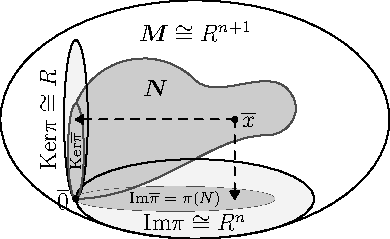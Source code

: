unitsize(0.7cm);
size(10cm);

texpreamble("\usepackage{bm}");

path ker = ellipse((0,0), 0.3, 2);
path kerRestr = ellipse((0,-0.8), 0.2, 1.2);

pair restc = (3,-2);
path rest = ellipse(restc,3,1);
path imRestr = ellipse(restc - (0.5,0), 2.5, 0.3);
label("$\textrm{Im} \pi \cong R^n$", restc - (0,0.6));
label("\scriptsize $\textrm{Im}\overline{\pi}=\pi(N)$", restc - (0.5,0));

label(Label("$\textrm{Ker}\pi \cong R$", position=(-0.7,0), embed=Rotate((0,1))));
label(Label("\scriptsize $\textrm{Ker}\overline{\pi}$", position=(0,-0.8), embed=Rotate((0,1))));

path whole = ellipse((3,0),4.9,3);

path Mmod = (0,-0.8 + 1.2) .. {SE}(3,1) .. (5.5, 0.5).. (4.8,-0.4){left} .. (3,-1) .. {left}(0,-2) -- cycle;
pair mypoint = (4,0);
path projX = mypoint -- (mypoint.x, restc.y);
path projY = mypoint -- (0, mypoint.y);

fill(ker, gray(0.95));
fill(rest, gray(0.95));
label("$\bm N$", (2,0.8));
label("$\bm M\cong R^{n+1}$", (3, 2.2));

fill(Mmod, gray(0.8));
draw(imRestr, gray(0.3));
fill(imRestr, gray(0.8));
draw(Mmod, gray(0.3));
fill(kerRestr, gray(0.8));
draw(ker);
draw(rest);
draw(kerRestr, gray(0.3));
draw(whole);

dot(Label("$\overline 0$", align=Relative(W)), (0,-2));
dot("$\overline x$", mypoint);

draw(projX, arrow=ArcArrow(), dashed);
draw(projY, arrow=ArcArrow(), dashed);
